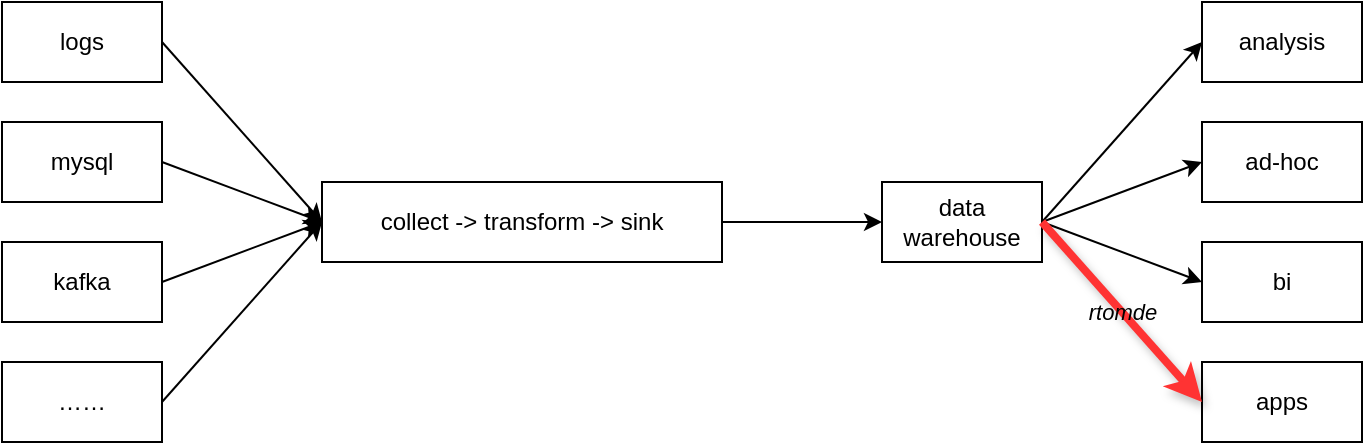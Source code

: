 <mxfile version="13.5.7" type="device"><diagram id="ZrLw5Qzeq2LGGpasGcFC" name="第 1 页"><mxGraphModel dx="1106" dy="745" grid="1" gridSize="10" guides="1" tooltips="1" connect="1" arrows="1" fold="1" page="1" pageScale="1" pageWidth="1169" pageHeight="827" math="0" shadow="0"><root><mxCell id="0"/><mxCell id="1" parent="0"/><mxCell id="hk9WZB8mTr8RPfbot_zn-1" value="logs" style="rounded=0;whiteSpace=wrap;html=1;" vertex="1" parent="1"><mxGeometry x="120" y="240" width="80" height="40" as="geometry"/></mxCell><mxCell id="hk9WZB8mTr8RPfbot_zn-2" value="mysql" style="rounded=0;whiteSpace=wrap;html=1;" vertex="1" parent="1"><mxGeometry x="120" y="300" width="80" height="40" as="geometry"/></mxCell><mxCell id="hk9WZB8mTr8RPfbot_zn-3" value="kafka" style="rounded=0;whiteSpace=wrap;html=1;" vertex="1" parent="1"><mxGeometry x="120" y="360" width="80" height="40" as="geometry"/></mxCell><mxCell id="hk9WZB8mTr8RPfbot_zn-4" value="collect -&amp;gt; transform -&amp;gt; sink" style="rounded=0;whiteSpace=wrap;html=1;" vertex="1" parent="1"><mxGeometry x="280" y="330" width="200" height="40" as="geometry"/></mxCell><mxCell id="hk9WZB8mTr8RPfbot_zn-5" value="……" style="rounded=0;whiteSpace=wrap;html=1;" vertex="1" parent="1"><mxGeometry x="120" y="420" width="80" height="40" as="geometry"/></mxCell><mxCell id="hk9WZB8mTr8RPfbot_zn-8" value="analysis" style="rounded=0;whiteSpace=wrap;html=1;" vertex="1" parent="1"><mxGeometry x="720" y="240" width="80" height="40" as="geometry"/></mxCell><mxCell id="hk9WZB8mTr8RPfbot_zn-9" value="ad-hoc" style="rounded=0;whiteSpace=wrap;html=1;" vertex="1" parent="1"><mxGeometry x="720" y="300" width="80" height="40" as="geometry"/></mxCell><mxCell id="hk9WZB8mTr8RPfbot_zn-10" value="bi" style="rounded=0;whiteSpace=wrap;html=1;" vertex="1" parent="1"><mxGeometry x="720" y="360" width="80" height="40" as="geometry"/></mxCell><mxCell id="hk9WZB8mTr8RPfbot_zn-11" value="apps" style="rounded=0;whiteSpace=wrap;html=1;" vertex="1" parent="1"><mxGeometry x="720" y="420" width="80" height="40" as="geometry"/></mxCell><mxCell id="hk9WZB8mTr8RPfbot_zn-12" value="data warehouse" style="rounded=0;whiteSpace=wrap;html=1;" vertex="1" parent="1"><mxGeometry x="560" y="330" width="80" height="40" as="geometry"/></mxCell><mxCell id="hk9WZB8mTr8RPfbot_zn-13" value="" style="endArrow=classic;html=1;entryX=0;entryY=0.5;entryDx=0;entryDy=0;exitX=1;exitY=0.5;exitDx=0;exitDy=0;" edge="1" parent="1" source="hk9WZB8mTr8RPfbot_zn-1" target="hk9WZB8mTr8RPfbot_zn-4"><mxGeometry width="50" height="50" relative="1" as="geometry"><mxPoint x="290" y="570" as="sourcePoint"/><mxPoint x="340" y="520" as="targetPoint"/></mxGeometry></mxCell><mxCell id="hk9WZB8mTr8RPfbot_zn-14" value="" style="endArrow=classic;html=1;entryX=0;entryY=0.5;entryDx=0;entryDy=0;exitX=1;exitY=0.5;exitDx=0;exitDy=0;" edge="1" parent="1" source="hk9WZB8mTr8RPfbot_zn-2" target="hk9WZB8mTr8RPfbot_zn-4"><mxGeometry width="50" height="50" relative="1" as="geometry"><mxPoint x="300" y="580" as="sourcePoint"/><mxPoint x="350" y="530" as="targetPoint"/></mxGeometry></mxCell><mxCell id="hk9WZB8mTr8RPfbot_zn-15" value="" style="endArrow=classic;html=1;entryX=0;entryY=0.5;entryDx=0;entryDy=0;exitX=1;exitY=0.5;exitDx=0;exitDy=0;" edge="1" parent="1" source="hk9WZB8mTr8RPfbot_zn-3" target="hk9WZB8mTr8RPfbot_zn-4"><mxGeometry width="50" height="50" relative="1" as="geometry"><mxPoint x="310" y="590" as="sourcePoint"/><mxPoint x="360" y="540" as="targetPoint"/></mxGeometry></mxCell><mxCell id="hk9WZB8mTr8RPfbot_zn-16" value="" style="endArrow=classic;html=1;entryX=0;entryY=0.5;entryDx=0;entryDy=0;exitX=1;exitY=0.5;exitDx=0;exitDy=0;" edge="1" parent="1" source="hk9WZB8mTr8RPfbot_zn-5" target="hk9WZB8mTr8RPfbot_zn-4"><mxGeometry width="50" height="50" relative="1" as="geometry"><mxPoint x="320" y="600" as="sourcePoint"/><mxPoint x="370" y="550" as="targetPoint"/></mxGeometry></mxCell><mxCell id="hk9WZB8mTr8RPfbot_zn-17" value="" style="endArrow=classic;html=1;entryX=0;entryY=0.5;entryDx=0;entryDy=0;exitX=1;exitY=0.5;exitDx=0;exitDy=0;" edge="1" parent="1" source="hk9WZB8mTr8RPfbot_zn-4" target="hk9WZB8mTr8RPfbot_zn-12"><mxGeometry width="50" height="50" relative="1" as="geometry"><mxPoint x="330" y="610" as="sourcePoint"/><mxPoint x="380" y="560" as="targetPoint"/></mxGeometry></mxCell><mxCell id="hk9WZB8mTr8RPfbot_zn-18" value="" style="endArrow=classic;html=1;entryX=0;entryY=0.5;entryDx=0;entryDy=0;exitX=1;exitY=0.5;exitDx=0;exitDy=0;" edge="1" parent="1" source="hk9WZB8mTr8RPfbot_zn-12" target="hk9WZB8mTr8RPfbot_zn-8"><mxGeometry width="50" height="50" relative="1" as="geometry"><mxPoint x="340" y="620" as="sourcePoint"/><mxPoint x="390" y="570" as="targetPoint"/></mxGeometry></mxCell><mxCell id="hk9WZB8mTr8RPfbot_zn-19" value="" style="endArrow=classic;html=1;entryX=0;entryY=0.5;entryDx=0;entryDy=0;exitX=1;exitY=0.5;exitDx=0;exitDy=0;" edge="1" parent="1" source="hk9WZB8mTr8RPfbot_zn-12" target="hk9WZB8mTr8RPfbot_zn-9"><mxGeometry width="50" height="50" relative="1" as="geometry"><mxPoint x="350" y="630" as="sourcePoint"/><mxPoint x="400" y="580" as="targetPoint"/></mxGeometry></mxCell><mxCell id="hk9WZB8mTr8RPfbot_zn-20" value="" style="endArrow=classic;html=1;entryX=0;entryY=0.5;entryDx=0;entryDy=0;exitX=1;exitY=0.5;exitDx=0;exitDy=0;" edge="1" parent="1" source="hk9WZB8mTr8RPfbot_zn-12" target="hk9WZB8mTr8RPfbot_zn-10"><mxGeometry width="50" height="50" relative="1" as="geometry"><mxPoint x="360" y="640" as="sourcePoint"/><mxPoint x="410" y="590" as="targetPoint"/></mxGeometry></mxCell><mxCell id="hk9WZB8mTr8RPfbot_zn-21" value="rtomde" style="endArrow=classic;html=1;entryX=0;entryY=0.5;entryDx=0;entryDy=0;exitX=1;exitY=0.5;exitDx=0;exitDy=0;strokeWidth=4;labelBorderColor=none;labelBackgroundColor=none;horizontal=1;verticalAlign=middle;align=center;fontStyle=2;strokeColor=#FF3333;shadow=1;" edge="1" parent="1" source="hk9WZB8mTr8RPfbot_zn-12" target="hk9WZB8mTr8RPfbot_zn-11"><mxGeometry width="50" height="50" relative="1" as="geometry"><mxPoint x="370" y="650" as="sourcePoint"/><mxPoint x="420" y="600" as="targetPoint"/></mxGeometry></mxCell></root></mxGraphModel></diagram></mxfile>